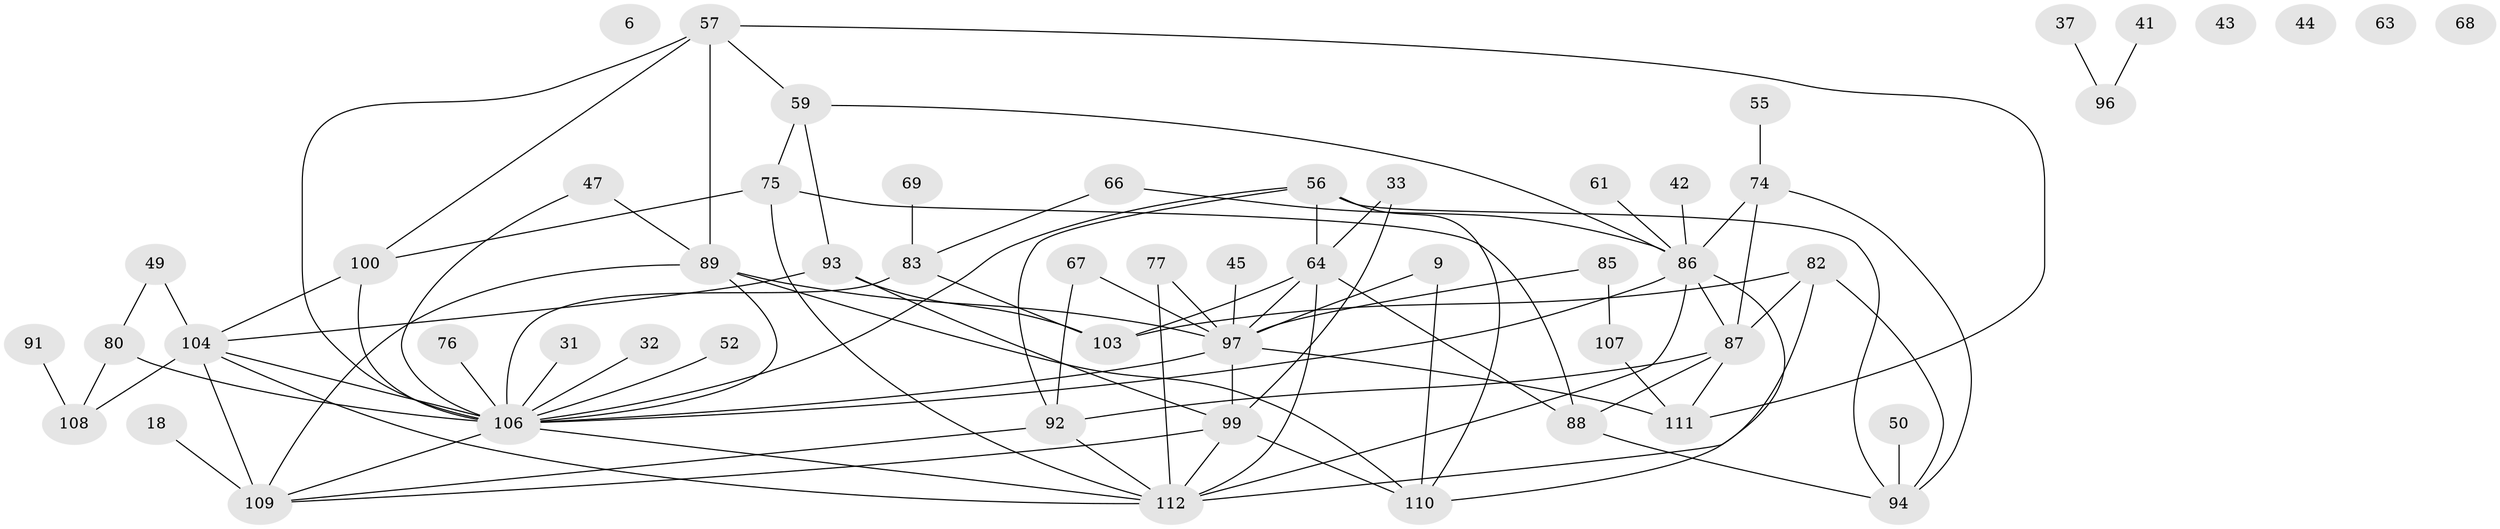 // original degree distribution, {1: 0.13392857142857142, 2: 0.23214285714285715, 4: 0.15178571428571427, 3: 0.23214285714285715, 0: 0.044642857142857144, 6: 0.03571428571428571, 5: 0.14285714285714285, 10: 0.008928571428571428, 7: 0.008928571428571428, 8: 0.008928571428571428}
// Generated by graph-tools (version 1.1) at 2025/39/03/09/25 04:39:53]
// undirected, 56 vertices, 93 edges
graph export_dot {
graph [start="1"]
  node [color=gray90,style=filled];
  6;
  9;
  18;
  31;
  32;
  33;
  37;
  41;
  42;
  43;
  44;
  45;
  47;
  49;
  50;
  52;
  55 [super="+1"];
  56 [super="+28"];
  57 [super="+54"];
  59 [super="+17"];
  61;
  63;
  64 [super="+3"];
  66;
  67;
  68;
  69;
  74 [super="+39+29+40"];
  75;
  76;
  77 [super="+23+62"];
  80;
  82;
  83 [super="+27"];
  85 [super="+78"];
  86 [super="+60+84"];
  87 [super="+20"];
  88 [super="+8+19"];
  89 [super="+21+48"];
  91;
  92;
  93 [super="+4"];
  94;
  96;
  97 [super="+30"];
  99 [super="+90+95"];
  100 [super="+36+38"];
  103;
  104 [super="+101+10"];
  106 [super="+81+73"];
  107;
  108 [super="+105"];
  109 [super="+72+14+71"];
  110 [super="+58+16"];
  111 [super="+98+79+102"];
  112 [super="+65+46"];
  9 -- 97;
  9 -- 110;
  18 -- 109;
  31 -- 106 [weight=3];
  32 -- 106;
  33 -- 64;
  33 -- 99;
  37 -- 96;
  41 -- 96;
  42 -- 86;
  45 -- 97;
  47 -- 106;
  47 -- 89;
  49 -- 80;
  49 -- 104;
  50 -- 94;
  52 -- 106;
  55 -- 74;
  56 -- 64 [weight=2];
  56 -- 92;
  56 -- 94;
  56 -- 110 [weight=2];
  56 -- 106;
  57 -- 89;
  57 -- 59 [weight=2];
  57 -- 100 [weight=2];
  57 -- 106;
  57 -- 111;
  59 -- 75;
  59 -- 93;
  59 -- 86 [weight=2];
  61 -- 86;
  64 -- 88;
  64 -- 103;
  64 -- 97;
  64 -- 112;
  66 -- 83;
  66 -- 86;
  67 -- 92;
  67 -- 97;
  69 -- 83;
  74 -- 87 [weight=2];
  74 -- 94;
  74 -- 86;
  75 -- 88;
  75 -- 100;
  75 -- 112;
  76 -- 106;
  77 -- 112 [weight=2];
  77 -- 97;
  80 -- 106 [weight=2];
  80 -- 108;
  82 -- 87;
  82 -- 94;
  82 -- 103;
  82 -- 112;
  83 -- 103;
  83 -- 106;
  85 -- 107;
  85 -- 97 [weight=3];
  86 -- 87;
  86 -- 110;
  86 -- 112;
  86 -- 106;
  87 -- 88;
  87 -- 92 [weight=2];
  87 -- 111;
  88 -- 94;
  89 -- 97 [weight=2];
  89 -- 110 [weight=2];
  89 -- 109 [weight=2];
  89 -- 106;
  91 -- 108;
  92 -- 109;
  92 -- 112;
  93 -- 103;
  93 -- 99 [weight=2];
  93 -- 104 [weight=2];
  97 -- 106;
  97 -- 99;
  97 -- 111;
  99 -- 109;
  99 -- 112 [weight=2];
  99 -- 110;
  100 -- 106 [weight=2];
  100 -- 104 [weight=2];
  104 -- 108;
  104 -- 106 [weight=2];
  104 -- 112;
  104 -- 109;
  106 -- 112;
  106 -- 109;
  107 -- 111;
}
